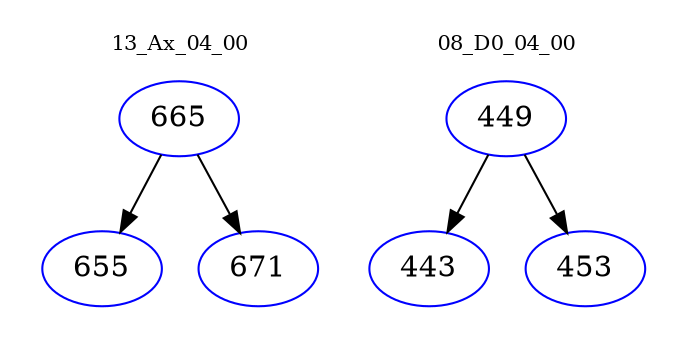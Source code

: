 digraph{
subgraph cluster_0 {
color = white
label = "13_Ax_04_00";
fontsize=10;
T0_665 [label="665", color="blue"]
T0_665 -> T0_655 [color="black"]
T0_655 [label="655", color="blue"]
T0_665 -> T0_671 [color="black"]
T0_671 [label="671", color="blue"]
}
subgraph cluster_1 {
color = white
label = "08_D0_04_00";
fontsize=10;
T1_449 [label="449", color="blue"]
T1_449 -> T1_443 [color="black"]
T1_443 [label="443", color="blue"]
T1_449 -> T1_453 [color="black"]
T1_453 [label="453", color="blue"]
}
}

